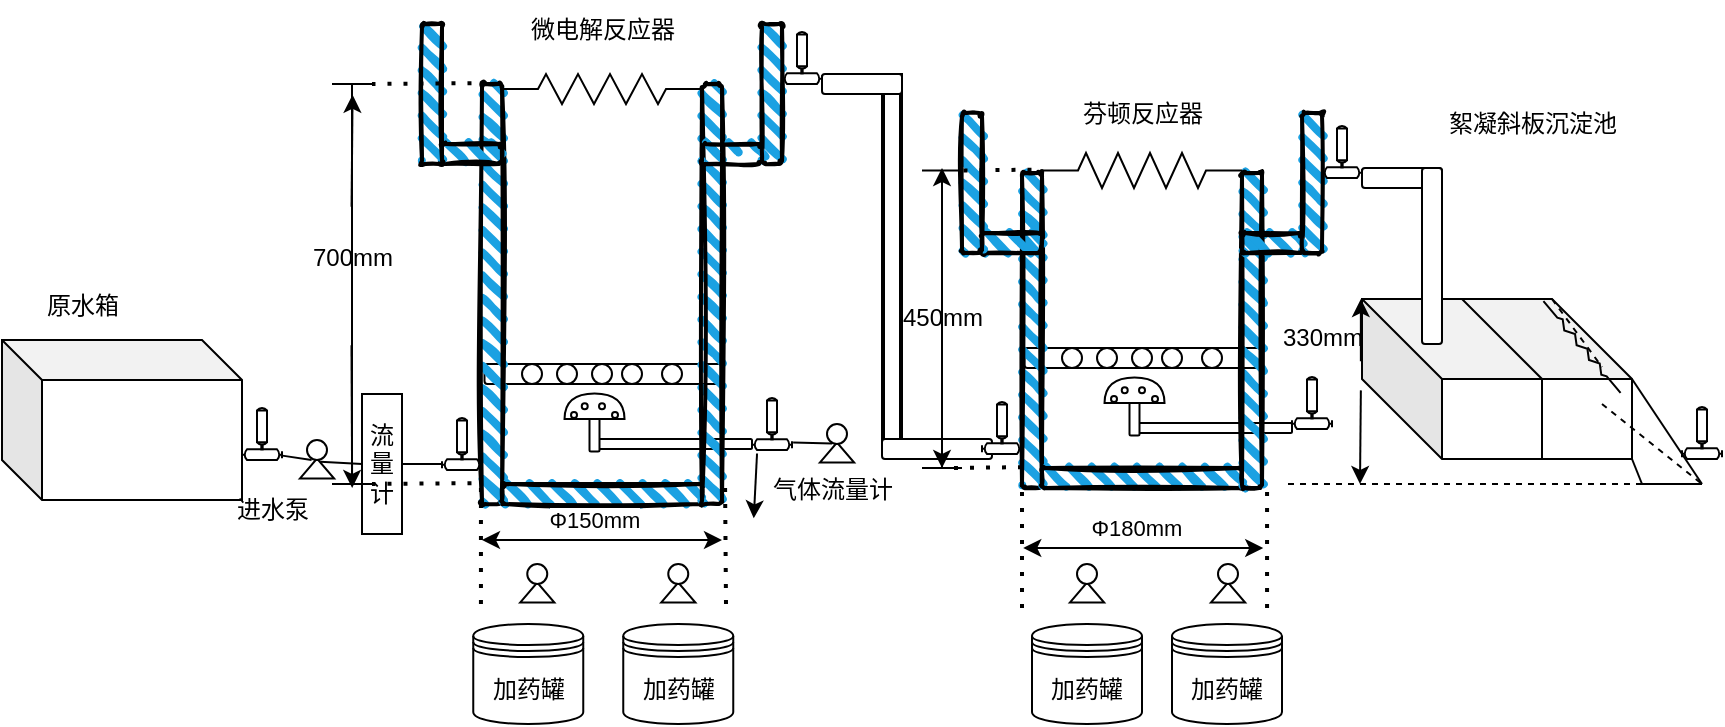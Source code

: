 <mxfile version="24.2.8" type="github">
  <diagram name="第 1 页" id="vfNwCYuGRLdU5hUFA7Me">
    <mxGraphModel dx="614" dy="2197" grid="1" gridSize="10" guides="1" tooltips="1" connect="1" arrows="1" fold="1" page="1" pageScale="1" pageWidth="1200" pageHeight="1920" math="0" shadow="0">
      <root>
        <mxCell id="0" />
        <mxCell id="1" parent="0" />
        <mxCell id="oiqnkyGdKJSnwHeWL_rj-48" value="" style="rounded=1;whiteSpace=wrap;html=1;" vertex="1" parent="1">
          <mxGeometry x="331.25" y="180" width="118.75" height="10" as="geometry" />
        </mxCell>
        <mxCell id="oiqnkyGdKJSnwHeWL_rj-46" value="" style="rounded=1;whiteSpace=wrap;html=1;" vertex="1" parent="1">
          <mxGeometry x="385" y="217.5" width="80" height="5" as="geometry" />
        </mxCell>
        <mxCell id="oiqnkyGdKJSnwHeWL_rj-1" value="" style="shape=cube;whiteSpace=wrap;html=1;boundedLbl=1;backgroundOutline=1;darkOpacity=0.05;darkOpacity2=0.1;" vertex="1" parent="1">
          <mxGeometry x="90" y="168" width="120" height="80" as="geometry" />
        </mxCell>
        <mxCell id="oiqnkyGdKJSnwHeWL_rj-8" value="" style="group" vertex="1" connectable="0" parent="1">
          <mxGeometry x="240" y="218" width="15" height="20" as="geometry" />
        </mxCell>
        <mxCell id="oiqnkyGdKJSnwHeWL_rj-4" value="" style="triangle;whiteSpace=wrap;html=1;rotation=-90;" vertex="1" parent="oiqnkyGdKJSnwHeWL_rj-8">
          <mxGeometry x="2.5" y="5.714" width="10" height="17.143" as="geometry" />
        </mxCell>
        <mxCell id="oiqnkyGdKJSnwHeWL_rj-3" value="" style="ellipse;whiteSpace=wrap;html=1;aspect=fixed;" vertex="1" parent="oiqnkyGdKJSnwHeWL_rj-8">
          <mxGeometry x="2.5" width="10" height="10" as="geometry" />
        </mxCell>
        <mxCell id="oiqnkyGdKJSnwHeWL_rj-14" value="流量计" style="rounded=0;whiteSpace=wrap;html=1;" vertex="1" parent="1">
          <mxGeometry x="270" y="195" width="20" height="70" as="geometry" />
        </mxCell>
        <mxCell id="oiqnkyGdKJSnwHeWL_rj-15" value="" style="rounded=1;whiteSpace=wrap;html=1;strokeWidth=2;fillWeight=4;hachureGap=8;hachureAngle=45;fillColor=#1ba1e2;sketch=1;" vertex="1" parent="1">
          <mxGeometry x="330" y="40" width="10" height="210" as="geometry" />
        </mxCell>
        <mxCell id="oiqnkyGdKJSnwHeWL_rj-16" value="" style="rounded=1;whiteSpace=wrap;html=1;strokeWidth=2;fillWeight=4;hachureGap=8;hachureAngle=45;fillColor=#1ba1e2;sketch=1;" vertex="1" parent="1">
          <mxGeometry x="310" y="70" width="30" height="10" as="geometry" />
        </mxCell>
        <mxCell id="oiqnkyGdKJSnwHeWL_rj-21" value="" style="rounded=1;whiteSpace=wrap;html=1;strokeWidth=2;fillWeight=4;hachureGap=8;hachureAngle=45;fillColor=#1ba1e2;sketch=1;" vertex="1" parent="1">
          <mxGeometry x="340" y="240" width="100" height="10" as="geometry" />
        </mxCell>
        <mxCell id="oiqnkyGdKJSnwHeWL_rj-22" value="" style="rounded=1;whiteSpace=wrap;html=1;strokeWidth=2;fillWeight=4;hachureGap=8;hachureAngle=45;fillColor=#1ba1e2;sketch=1;" vertex="1" parent="1">
          <mxGeometry x="440" y="40" width="10" height="210" as="geometry" />
        </mxCell>
        <mxCell id="oiqnkyGdKJSnwHeWL_rj-24" value="" style="rounded=1;whiteSpace=wrap;html=1;strokeWidth=2;fillWeight=4;hachureGap=8;hachureAngle=45;fillColor=#1ba1e2;sketch=1;" vertex="1" parent="1">
          <mxGeometry x="300" y="10" width="10" height="70" as="geometry" />
        </mxCell>
        <mxCell id="oiqnkyGdKJSnwHeWL_rj-25" value="" style="rounded=1;whiteSpace=wrap;html=1;strokeWidth=2;fillWeight=4;hachureGap=8;hachureAngle=45;fillColor=#1ba1e2;sketch=1;" vertex="1" parent="1">
          <mxGeometry x="470" y="10" width="10" height="70" as="geometry" />
        </mxCell>
        <mxCell id="oiqnkyGdKJSnwHeWL_rj-26" value="" style="rounded=1;whiteSpace=wrap;html=1;strokeWidth=2;fillWeight=4;hachureGap=8;hachureAngle=45;fillColor=#1ba1e2;sketch=1;" vertex="1" parent="1">
          <mxGeometry x="440" y="70" width="30" height="10" as="geometry" />
        </mxCell>
        <mxCell id="oiqnkyGdKJSnwHeWL_rj-29" value="" style="pointerEvents=1;verticalLabelPosition=bottom;shadow=0;dashed=0;align=center;html=1;verticalAlign=top;shape=mxgraph.electrical.resistors.resistor_2;" vertex="1" parent="1">
          <mxGeometry x="340" y="35" width="100" height="15" as="geometry" />
        </mxCell>
        <mxCell id="oiqnkyGdKJSnwHeWL_rj-31" value="" style="shape=mxgraph.pid.pumps.vertical_pump;html=1;pointerEvents=1;align=center;verticalLabelPosition=bottom;verticalAlign=top;dashed=0;" vertex="1" parent="1">
          <mxGeometry x="210" y="202" width="20" height="26" as="geometry" />
        </mxCell>
        <mxCell id="oiqnkyGdKJSnwHeWL_rj-32" value="" style="endArrow=none;html=1;rounded=0;entryX=0.923;entryY=0.342;entryDx=0;entryDy=0;entryPerimeter=0;exitX=0.965;exitY=0.911;exitDx=0;exitDy=0;exitPerimeter=0;" edge="1" parent="1" source="oiqnkyGdKJSnwHeWL_rj-31" target="oiqnkyGdKJSnwHeWL_rj-4">
          <mxGeometry width="50" height="50" relative="1" as="geometry">
            <mxPoint x="230" y="227.44" as="sourcePoint" />
            <mxPoint x="240" y="227.86" as="targetPoint" />
          </mxGeometry>
        </mxCell>
        <mxCell id="oiqnkyGdKJSnwHeWL_rj-34" value="" style="shape=mxgraph.pid.pumps.vertical_pump;html=1;pointerEvents=1;align=center;verticalLabelPosition=bottom;verticalAlign=top;dashed=0;" vertex="1" parent="1">
          <mxGeometry x="310" y="207" width="20" height="26" as="geometry" />
        </mxCell>
        <mxCell id="oiqnkyGdKJSnwHeWL_rj-35" value="" style="endArrow=none;html=1;rounded=0;exitX=1;exitY=0.5;exitDx=0;exitDy=0;" edge="1" parent="1" source="oiqnkyGdKJSnwHeWL_rj-14">
          <mxGeometry width="50" height="50" relative="1" as="geometry">
            <mxPoint x="300" y="230" as="sourcePoint" />
            <mxPoint x="310" y="230.0" as="targetPoint" />
          </mxGeometry>
        </mxCell>
        <mxCell id="oiqnkyGdKJSnwHeWL_rj-37" value="" style="group" vertex="1" connectable="0" parent="1">
          <mxGeometry x="500" y="210" width="15" height="20" as="geometry" />
        </mxCell>
        <mxCell id="oiqnkyGdKJSnwHeWL_rj-38" value="" style="triangle;whiteSpace=wrap;html=1;rotation=-90;" vertex="1" parent="oiqnkyGdKJSnwHeWL_rj-37">
          <mxGeometry x="2.5" y="5.714" width="10" height="17.143" as="geometry" />
        </mxCell>
        <mxCell id="oiqnkyGdKJSnwHeWL_rj-39" value="" style="ellipse;whiteSpace=wrap;html=1;aspect=fixed;" vertex="1" parent="oiqnkyGdKJSnwHeWL_rj-37">
          <mxGeometry x="2.5" width="10" height="10" as="geometry" />
        </mxCell>
        <mxCell id="oiqnkyGdKJSnwHeWL_rj-40" value="" style="shape=mxgraph.pid.pumps.vertical_pump;html=1;pointerEvents=1;align=center;verticalLabelPosition=bottom;verticalAlign=top;dashed=0;" vertex="1" parent="1">
          <mxGeometry x="465" y="197" width="20" height="26" as="geometry" />
        </mxCell>
        <mxCell id="oiqnkyGdKJSnwHeWL_rj-43" value="" style="endArrow=none;html=1;rounded=0;exitX=1.028;exitY=0.856;exitDx=0;exitDy=0;exitPerimeter=0;" edge="1" parent="1" source="oiqnkyGdKJSnwHeWL_rj-40">
          <mxGeometry width="50" height="50" relative="1" as="geometry">
            <mxPoint x="490" y="220" as="sourcePoint" />
            <mxPoint x="505" y="219.72" as="targetPoint" />
          </mxGeometry>
        </mxCell>
        <mxCell id="oiqnkyGdKJSnwHeWL_rj-47" value="" style="rounded=1;whiteSpace=wrap;html=1;rotation=-90;" vertex="1" parent="1">
          <mxGeometry x="377.5" y="212.5" width="17.5" height="5" as="geometry" />
        </mxCell>
        <mxCell id="oiqnkyGdKJSnwHeWL_rj-49" value="" style="ellipse;whiteSpace=wrap;html=1;aspect=fixed;" vertex="1" parent="1">
          <mxGeometry x="350" y="180" width="10" height="10" as="geometry" />
        </mxCell>
        <mxCell id="oiqnkyGdKJSnwHeWL_rj-50" value="" style="ellipse;whiteSpace=wrap;html=1;aspect=fixed;" vertex="1" parent="1">
          <mxGeometry x="367.5" y="180" width="10" height="10" as="geometry" />
        </mxCell>
        <mxCell id="oiqnkyGdKJSnwHeWL_rj-51" value="" style="ellipse;whiteSpace=wrap;html=1;aspect=fixed;" vertex="1" parent="1">
          <mxGeometry x="385" y="180" width="10" height="10" as="geometry" />
        </mxCell>
        <mxCell id="oiqnkyGdKJSnwHeWL_rj-52" value="" style="ellipse;whiteSpace=wrap;html=1;aspect=fixed;" vertex="1" parent="1">
          <mxGeometry x="400" y="180" width="10" height="10" as="geometry" />
        </mxCell>
        <mxCell id="oiqnkyGdKJSnwHeWL_rj-53" value="" style="ellipse;whiteSpace=wrap;html=1;aspect=fixed;" vertex="1" parent="1">
          <mxGeometry x="420" y="180" width="10" height="10" as="geometry" />
        </mxCell>
        <mxCell id="oiqnkyGdKJSnwHeWL_rj-54" value="" style="shape=or;whiteSpace=wrap;html=1;rotation=-90;" vertex="1" parent="1">
          <mxGeometry x="379.86" y="186.11" width="12.8" height="30" as="geometry" />
        </mxCell>
        <mxCell id="oiqnkyGdKJSnwHeWL_rj-55" value="" style="ellipse;whiteSpace=wrap;html=1;aspect=fixed;" vertex="1" parent="1">
          <mxGeometry x="374.5" y="204" width="3" height="3" as="geometry" />
        </mxCell>
        <mxCell id="oiqnkyGdKJSnwHeWL_rj-56" value="" style="ellipse;whiteSpace=wrap;html=1;aspect=fixed;" vertex="1" parent="1">
          <mxGeometry x="379.86" y="199.61" width="3" height="3" as="geometry" />
        </mxCell>
        <mxCell id="oiqnkyGdKJSnwHeWL_rj-57" value="" style="ellipse;whiteSpace=wrap;html=1;aspect=fixed;" vertex="1" parent="1">
          <mxGeometry x="388.5" y="199.61" width="3" height="3" as="geometry" />
        </mxCell>
        <mxCell id="oiqnkyGdKJSnwHeWL_rj-58" value="" style="ellipse;whiteSpace=wrap;html=1;aspect=fixed;" vertex="1" parent="1">
          <mxGeometry x="395" y="204" width="3" height="3" as="geometry" />
        </mxCell>
        <mxCell id="oiqnkyGdKJSnwHeWL_rj-59" value="" style="shape=mxgraph.pid.pumps.vertical_pump;html=1;pointerEvents=1;align=center;verticalLabelPosition=bottom;verticalAlign=top;dashed=0;" vertex="1" parent="1">
          <mxGeometry x="480" y="14" width="20" height="26" as="geometry" />
        </mxCell>
        <mxCell id="oiqnkyGdKJSnwHeWL_rj-60" value="" style="shape=process;whiteSpace=wrap;html=1;backgroundOutline=1;" vertex="1" parent="1">
          <mxGeometry x="530" y="35" width="10" height="185" as="geometry" />
        </mxCell>
        <mxCell id="oiqnkyGdKJSnwHeWL_rj-62" value="" style="rounded=1;whiteSpace=wrap;html=1;" vertex="1" parent="1">
          <mxGeometry x="500" y="35" width="40" height="10" as="geometry" />
        </mxCell>
        <mxCell id="oiqnkyGdKJSnwHeWL_rj-63" value="" style="rounded=1;whiteSpace=wrap;html=1;" vertex="1" parent="1">
          <mxGeometry x="530" y="217.5" width="55" height="10" as="geometry" />
        </mxCell>
        <mxCell id="oiqnkyGdKJSnwHeWL_rj-66" value="" style="rounded=1;whiteSpace=wrap;html=1;" vertex="1" parent="1">
          <mxGeometry x="601.25" y="172" width="118.75" height="10" as="geometry" />
        </mxCell>
        <mxCell id="oiqnkyGdKJSnwHeWL_rj-67" value="" style="rounded=1;whiteSpace=wrap;html=1;" vertex="1" parent="1">
          <mxGeometry x="655" y="209.5" width="80" height="5" as="geometry" />
        </mxCell>
        <mxCell id="oiqnkyGdKJSnwHeWL_rj-68" value="" style="rounded=1;whiteSpace=wrap;html=1;strokeWidth=2;fillWeight=4;hachureGap=8;hachureAngle=45;fillColor=#1ba1e2;sketch=1;" vertex="1" parent="1">
          <mxGeometry x="600" y="84.5" width="10" height="157.5" as="geometry" />
        </mxCell>
        <mxCell id="oiqnkyGdKJSnwHeWL_rj-69" value="" style="rounded=1;whiteSpace=wrap;html=1;strokeWidth=2;fillWeight=4;hachureGap=8;hachureAngle=45;fillColor=#1ba1e2;sketch=1;" vertex="1" parent="1">
          <mxGeometry x="580" y="114.5" width="30" height="10" as="geometry" />
        </mxCell>
        <mxCell id="oiqnkyGdKJSnwHeWL_rj-70" value="" style="rounded=1;whiteSpace=wrap;html=1;strokeWidth=2;fillWeight=4;hachureGap=8;hachureAngle=45;fillColor=#1ba1e2;sketch=1;" vertex="1" parent="1">
          <mxGeometry x="610" y="232" width="100" height="10" as="geometry" />
        </mxCell>
        <mxCell id="oiqnkyGdKJSnwHeWL_rj-71" value="" style="rounded=1;whiteSpace=wrap;html=1;strokeWidth=2;fillWeight=4;hachureGap=8;hachureAngle=45;fillColor=#1ba1e2;sketch=1;" vertex="1" parent="1">
          <mxGeometry x="710" y="84.5" width="10" height="157.5" as="geometry" />
        </mxCell>
        <mxCell id="oiqnkyGdKJSnwHeWL_rj-72" value="" style="rounded=1;whiteSpace=wrap;html=1;strokeWidth=2;fillWeight=4;hachureGap=8;hachureAngle=45;fillColor=#1ba1e2;sketch=1;" vertex="1" parent="1">
          <mxGeometry x="570" y="54.5" width="10" height="70" as="geometry" />
        </mxCell>
        <mxCell id="oiqnkyGdKJSnwHeWL_rj-73" value="" style="rounded=1;whiteSpace=wrap;html=1;strokeWidth=2;fillWeight=4;hachureGap=8;hachureAngle=45;fillColor=#1ba1e2;sketch=1;" vertex="1" parent="1">
          <mxGeometry x="740" y="54.5" width="10" height="70" as="geometry" />
        </mxCell>
        <mxCell id="oiqnkyGdKJSnwHeWL_rj-74" value="" style="rounded=1;whiteSpace=wrap;html=1;strokeWidth=2;fillWeight=4;hachureGap=8;hachureAngle=45;fillColor=#1ba1e2;sketch=1;" vertex="1" parent="1">
          <mxGeometry x="710" y="114.5" width="30" height="10" as="geometry" />
        </mxCell>
        <mxCell id="oiqnkyGdKJSnwHeWL_rj-75" value="" style="pointerEvents=1;verticalLabelPosition=bottom;shadow=0;dashed=0;align=center;html=1;verticalAlign=top;shape=mxgraph.electrical.resistors.resistor_2;" vertex="1" parent="1">
          <mxGeometry x="610" y="74.5" width="100" height="17.5" as="geometry" />
        </mxCell>
        <mxCell id="oiqnkyGdKJSnwHeWL_rj-76" value="" style="shape=mxgraph.pid.pumps.vertical_pump;html=1;pointerEvents=1;align=center;verticalLabelPosition=bottom;verticalAlign=top;dashed=0;" vertex="1" parent="1">
          <mxGeometry x="580" y="199" width="20" height="26" as="geometry" />
        </mxCell>
        <mxCell id="oiqnkyGdKJSnwHeWL_rj-77" value="" style="shape=mxgraph.pid.pumps.vertical_pump;html=1;pointerEvents=1;align=center;verticalLabelPosition=bottom;verticalAlign=top;dashed=0;" vertex="1" parent="1">
          <mxGeometry x="735" y="186.5" width="20" height="26" as="geometry" />
        </mxCell>
        <mxCell id="oiqnkyGdKJSnwHeWL_rj-78" value="" style="rounded=1;whiteSpace=wrap;html=1;rotation=-90;" vertex="1" parent="1">
          <mxGeometry x="647.5" y="204.5" width="17.5" height="5" as="geometry" />
        </mxCell>
        <mxCell id="oiqnkyGdKJSnwHeWL_rj-79" value="" style="ellipse;whiteSpace=wrap;html=1;aspect=fixed;" vertex="1" parent="1">
          <mxGeometry x="620" y="172" width="10" height="10" as="geometry" />
        </mxCell>
        <mxCell id="oiqnkyGdKJSnwHeWL_rj-80" value="" style="ellipse;whiteSpace=wrap;html=1;aspect=fixed;" vertex="1" parent="1">
          <mxGeometry x="637.5" y="172" width="10" height="10" as="geometry" />
        </mxCell>
        <mxCell id="oiqnkyGdKJSnwHeWL_rj-81" value="" style="ellipse;whiteSpace=wrap;html=1;aspect=fixed;" vertex="1" parent="1">
          <mxGeometry x="655" y="172" width="10" height="10" as="geometry" />
        </mxCell>
        <mxCell id="oiqnkyGdKJSnwHeWL_rj-82" value="" style="ellipse;whiteSpace=wrap;html=1;aspect=fixed;" vertex="1" parent="1">
          <mxGeometry x="670" y="172" width="10" height="10" as="geometry" />
        </mxCell>
        <mxCell id="oiqnkyGdKJSnwHeWL_rj-83" value="" style="ellipse;whiteSpace=wrap;html=1;aspect=fixed;" vertex="1" parent="1">
          <mxGeometry x="690" y="172" width="10" height="10" as="geometry" />
        </mxCell>
        <mxCell id="oiqnkyGdKJSnwHeWL_rj-84" value="" style="shape=or;whiteSpace=wrap;html=1;rotation=-90;" vertex="1" parent="1">
          <mxGeometry x="649.86" y="178.11" width="12.8" height="30" as="geometry" />
        </mxCell>
        <mxCell id="oiqnkyGdKJSnwHeWL_rj-85" value="" style="ellipse;whiteSpace=wrap;html=1;aspect=fixed;" vertex="1" parent="1">
          <mxGeometry x="644.5" y="196" width="3" height="3" as="geometry" />
        </mxCell>
        <mxCell id="oiqnkyGdKJSnwHeWL_rj-86" value="" style="ellipse;whiteSpace=wrap;html=1;aspect=fixed;" vertex="1" parent="1">
          <mxGeometry x="649.86" y="191.61" width="3" height="3" as="geometry" />
        </mxCell>
        <mxCell id="oiqnkyGdKJSnwHeWL_rj-87" value="" style="ellipse;whiteSpace=wrap;html=1;aspect=fixed;" vertex="1" parent="1">
          <mxGeometry x="658.5" y="191.61" width="3" height="3" as="geometry" />
        </mxCell>
        <mxCell id="oiqnkyGdKJSnwHeWL_rj-88" value="" style="ellipse;whiteSpace=wrap;html=1;aspect=fixed;" vertex="1" parent="1">
          <mxGeometry x="665" y="196" width="3" height="3" as="geometry" />
        </mxCell>
        <mxCell id="oiqnkyGdKJSnwHeWL_rj-89" value="" style="shape=crossbar;whiteSpace=wrap;html=1;rounded=1;direction=south;" vertex="1" parent="1">
          <mxGeometry x="255" y="40" width="20" height="200" as="geometry" />
        </mxCell>
        <mxCell id="oiqnkyGdKJSnwHeWL_rj-93" value="700mm" style="text;html=1;align=center;verticalAlign=middle;resizable=0;points=[];autosize=1;strokeColor=none;fillColor=none;" vertex="1" parent="1">
          <mxGeometry x="235" y="112" width="60" height="30" as="geometry" />
        </mxCell>
        <mxCell id="oiqnkyGdKJSnwHeWL_rj-94" value="" style="endArrow=classic;html=1;rounded=0;entryX=0.027;entryY=0.486;entryDx=0;entryDy=0;entryPerimeter=0;exitX=0.307;exitY=0.511;exitDx=0;exitDy=0;exitPerimeter=0;" edge="1" parent="1" source="oiqnkyGdKJSnwHeWL_rj-89" target="oiqnkyGdKJSnwHeWL_rj-89">
          <mxGeometry width="50" height="50" relative="1" as="geometry">
            <mxPoint x="430" y="100" as="sourcePoint" />
            <mxPoint x="370" y="70" as="targetPoint" />
          </mxGeometry>
        </mxCell>
        <mxCell id="oiqnkyGdKJSnwHeWL_rj-95" value="" style="endArrow=classic;html=1;rounded=0;exitX=0.653;exitY=0.513;exitDx=0;exitDy=0;exitPerimeter=0;entryX=1.01;entryY=0.496;entryDx=0;entryDy=0;entryPerimeter=0;" edge="1" parent="1" source="oiqnkyGdKJSnwHeWL_rj-89" target="oiqnkyGdKJSnwHeWL_rj-89">
          <mxGeometry width="50" height="50" relative="1" as="geometry">
            <mxPoint x="310" y="216.11" as="sourcePoint" />
            <mxPoint x="300" y="250" as="targetPoint" />
          </mxGeometry>
        </mxCell>
        <mxCell id="oiqnkyGdKJSnwHeWL_rj-96" value="" style="shape=crossbar;whiteSpace=wrap;html=1;rounded=1;direction=south;" vertex="1" parent="1">
          <mxGeometry x="550" y="83.25" width="20" height="148.75" as="geometry" />
        </mxCell>
        <mxCell id="oiqnkyGdKJSnwHeWL_rj-98" value="" style="endArrow=classic;startArrow=classic;html=1;rounded=0;" edge="1" parent="1">
          <mxGeometry width="50" height="50" relative="1" as="geometry">
            <mxPoint x="330" y="268" as="sourcePoint" />
            <mxPoint x="450" y="268" as="targetPoint" />
          </mxGeometry>
        </mxCell>
        <mxCell id="oiqnkyGdKJSnwHeWL_rj-101" value="Φ150mm" style="edgeLabel;html=1;align=center;verticalAlign=middle;resizable=0;points=[];" vertex="1" connectable="0" parent="oiqnkyGdKJSnwHeWL_rj-98">
          <mxGeometry x="0.204" y="-3" relative="1" as="geometry">
            <mxPoint x="-16" y="-13" as="offset" />
          </mxGeometry>
        </mxCell>
        <mxCell id="oiqnkyGdKJSnwHeWL_rj-99" value="" style="endArrow=none;dashed=1;html=1;dashPattern=1 3;strokeWidth=2;rounded=0;entryX=1.153;entryY=0.954;entryDx=0;entryDy=0;entryPerimeter=0;" edge="1" parent="1" target="oiqnkyGdKJSnwHeWL_rj-22">
          <mxGeometry width="50" height="50" relative="1" as="geometry">
            <mxPoint x="452" y="300" as="sourcePoint" />
            <mxPoint x="490" y="240" as="targetPoint" />
          </mxGeometry>
        </mxCell>
        <mxCell id="oiqnkyGdKJSnwHeWL_rj-100" value="" style="endArrow=none;dashed=1;html=1;dashPattern=1 3;strokeWidth=2;rounded=0;entryX=1.153;entryY=0.954;entryDx=0;entryDy=0;entryPerimeter=0;" edge="1" parent="1">
          <mxGeometry width="50" height="50" relative="1" as="geometry">
            <mxPoint x="329.47" y="300" as="sourcePoint" />
            <mxPoint x="329.47" y="240" as="targetPoint" />
          </mxGeometry>
        </mxCell>
        <mxCell id="oiqnkyGdKJSnwHeWL_rj-103" value="" style="endArrow=classic;startArrow=classic;html=1;rounded=0;" edge="1" parent="1">
          <mxGeometry width="50" height="50" relative="1" as="geometry">
            <mxPoint x="600.62" y="272" as="sourcePoint" />
            <mxPoint x="720.62" y="272" as="targetPoint" />
          </mxGeometry>
        </mxCell>
        <mxCell id="oiqnkyGdKJSnwHeWL_rj-104" value="Φ180mm" style="edgeLabel;html=1;align=center;verticalAlign=middle;resizable=0;points=[];" vertex="1" connectable="0" parent="oiqnkyGdKJSnwHeWL_rj-103">
          <mxGeometry x="0.204" y="-3" relative="1" as="geometry">
            <mxPoint x="-16" y="-13" as="offset" />
          </mxGeometry>
        </mxCell>
        <mxCell id="oiqnkyGdKJSnwHeWL_rj-105" value="" style="endArrow=none;dashed=1;html=1;dashPattern=1 3;strokeWidth=2;rounded=0;entryX=1.153;entryY=0.954;entryDx=0;entryDy=0;entryPerimeter=0;" edge="1" parent="1">
          <mxGeometry width="50" height="50" relative="1" as="geometry">
            <mxPoint x="722.53" y="302" as="sourcePoint" />
            <mxPoint x="722.53" y="242" as="targetPoint" />
          </mxGeometry>
        </mxCell>
        <mxCell id="oiqnkyGdKJSnwHeWL_rj-106" value="" style="endArrow=none;dashed=1;html=1;dashPattern=1 3;strokeWidth=2;rounded=0;entryX=1.153;entryY=0.954;entryDx=0;entryDy=0;entryPerimeter=0;" edge="1" parent="1">
          <mxGeometry width="50" height="50" relative="1" as="geometry">
            <mxPoint x="600" y="302" as="sourcePoint" />
            <mxPoint x="600" y="242" as="targetPoint" />
          </mxGeometry>
        </mxCell>
        <mxCell id="oiqnkyGdKJSnwHeWL_rj-107" value="微电解反应器" style="text;html=1;align=center;verticalAlign=middle;resizable=0;points=[];autosize=1;strokeColor=none;fillColor=none;" vertex="1" parent="1">
          <mxGeometry x="340" y="-2" width="100" height="30" as="geometry" />
        </mxCell>
        <mxCell id="oiqnkyGdKJSnwHeWL_rj-108" value="芬顿反应器" style="text;html=1;align=center;verticalAlign=middle;resizable=0;points=[];autosize=1;strokeColor=none;fillColor=none;" vertex="1" parent="1">
          <mxGeometry x="620" y="40" width="80" height="30" as="geometry" />
        </mxCell>
        <mxCell id="oiqnkyGdKJSnwHeWL_rj-109" value="气体流量计" style="text;html=1;align=center;verticalAlign=middle;resizable=0;points=[];autosize=1;strokeColor=none;fillColor=none;" vertex="1" parent="1">
          <mxGeometry x="465" y="227.5" width="80" height="30" as="geometry" />
        </mxCell>
        <mxCell id="oiqnkyGdKJSnwHeWL_rj-110" value="" style="endArrow=classic;html=1;rounded=0;exitX=0.126;exitY=1.067;exitDx=0;exitDy=0;exitPerimeter=0;entryX=0.011;entryY=0.989;entryDx=0;entryDy=0;entryPerimeter=0;" edge="1" parent="1" source="oiqnkyGdKJSnwHeWL_rj-40" target="oiqnkyGdKJSnwHeWL_rj-109">
          <mxGeometry width="50" height="50" relative="1" as="geometry">
            <mxPoint x="500" y="210" as="sourcePoint" />
            <mxPoint x="490" y="280" as="targetPoint" />
          </mxGeometry>
        </mxCell>
        <mxCell id="oiqnkyGdKJSnwHeWL_rj-111" value="450mm" style="text;html=1;align=center;verticalAlign=middle;resizable=0;points=[];autosize=1;strokeColor=none;fillColor=none;" vertex="1" parent="1">
          <mxGeometry x="530" y="142" width="60" height="30" as="geometry" />
        </mxCell>
        <mxCell id="oiqnkyGdKJSnwHeWL_rj-112" value="" style="endArrow=classic;html=1;rounded=0;exitX=0.307;exitY=0.511;exitDx=0;exitDy=0;exitPerimeter=0;" edge="1" parent="1">
          <mxGeometry width="50" height="50" relative="1" as="geometry">
            <mxPoint x="560" y="113.13" as="sourcePoint" />
            <mxPoint x="560" y="82" as="targetPoint" />
          </mxGeometry>
        </mxCell>
        <mxCell id="oiqnkyGdKJSnwHeWL_rj-113" value="" style="endArrow=classic;html=1;rounded=0;exitX=0.653;exitY=0.513;exitDx=0;exitDy=0;exitPerimeter=0;entryX=1;entryY=0.5;entryDx=0;entryDy=0;entryPerimeter=0;" edge="1" parent="1" target="oiqnkyGdKJSnwHeWL_rj-96">
          <mxGeometry width="50" height="50" relative="1" as="geometry">
            <mxPoint x="560" y="179.13" as="sourcePoint" />
            <mxPoint x="560" y="245.13" as="targetPoint" />
          </mxGeometry>
        </mxCell>
        <mxCell id="oiqnkyGdKJSnwHeWL_rj-115" value="" style="endArrow=none;dashed=1;html=1;dashPattern=1 3;strokeWidth=2;rounded=0;entryX=1;entryY=0;entryDx=0;entryDy=0;entryPerimeter=0;" edge="1" parent="1" target="oiqnkyGdKJSnwHeWL_rj-89">
          <mxGeometry width="50" height="50" relative="1" as="geometry">
            <mxPoint x="324.74" y="239.57" as="sourcePoint" />
            <mxPoint x="300" y="240" as="targetPoint" />
          </mxGeometry>
        </mxCell>
        <mxCell id="oiqnkyGdKJSnwHeWL_rj-118" value="" style="endArrow=none;dashed=1;html=1;dashPattern=1 3;strokeWidth=2;rounded=0;entryX=1;entryY=0;entryDx=0;entryDy=0;entryPerimeter=0;" edge="1" parent="1">
          <mxGeometry width="50" height="50" relative="1" as="geometry">
            <mxPoint x="600" y="231.57" as="sourcePoint" />
            <mxPoint x="565.26" y="232" as="targetPoint" />
          </mxGeometry>
        </mxCell>
        <mxCell id="oiqnkyGdKJSnwHeWL_rj-120" value="" style="endArrow=none;dashed=1;html=1;dashPattern=1 3;strokeWidth=2;rounded=0;entryX=0;entryY=0;entryDx=0;entryDy=0;entryPerimeter=0;" edge="1" parent="1" target="oiqnkyGdKJSnwHeWL_rj-89">
          <mxGeometry width="50" height="50" relative="1" as="geometry">
            <mxPoint x="324.74" y="39.57" as="sourcePoint" />
            <mxPoint x="290" y="40" as="targetPoint" />
          </mxGeometry>
        </mxCell>
        <mxCell id="oiqnkyGdKJSnwHeWL_rj-121" value="" style="endArrow=none;dashed=1;html=1;dashPattern=1 3;strokeWidth=2;rounded=0;entryX=1;entryY=0;entryDx=0;entryDy=0;entryPerimeter=0;" edge="1" parent="1">
          <mxGeometry width="50" height="50" relative="1" as="geometry">
            <mxPoint x="604.74" y="82.82" as="sourcePoint" />
            <mxPoint x="570" y="83.25" as="targetPoint" />
          </mxGeometry>
        </mxCell>
        <mxCell id="oiqnkyGdKJSnwHeWL_rj-122" value="原水箱" style="text;html=1;align=center;verticalAlign=middle;resizable=0;points=[];autosize=1;strokeColor=none;fillColor=none;" vertex="1" parent="1">
          <mxGeometry x="100" y="136" width="60" height="30" as="geometry" />
        </mxCell>
        <mxCell id="oiqnkyGdKJSnwHeWL_rj-123" value="进水泵" style="text;html=1;align=center;verticalAlign=middle;resizable=0;points=[];autosize=1;strokeColor=none;fillColor=none;" vertex="1" parent="1">
          <mxGeometry x="195" y="238" width="60" height="30" as="geometry" />
        </mxCell>
        <mxCell id="oiqnkyGdKJSnwHeWL_rj-124" value="" style="endArrow=none;html=1;rounded=0;entryX=0;entryY=0.5;entryDx=0;entryDy=0;exitX=0.667;exitY=1.084;exitDx=0;exitDy=0;exitPerimeter=0;" edge="1" parent="1" source="oiqnkyGdKJSnwHeWL_rj-3" target="oiqnkyGdKJSnwHeWL_rj-14">
          <mxGeometry width="50" height="50" relative="1" as="geometry">
            <mxPoint x="250" y="229" as="sourcePoint" />
            <mxPoint x="266" y="231" as="targetPoint" />
          </mxGeometry>
        </mxCell>
        <mxCell id="oiqnkyGdKJSnwHeWL_rj-125" value="加药罐" style="shape=datastore;whiteSpace=wrap;html=1;" vertex="1" parent="1">
          <mxGeometry x="325.63" y="310" width="55" height="50" as="geometry" />
        </mxCell>
        <mxCell id="oiqnkyGdKJSnwHeWL_rj-126" value="加药罐" style="shape=datastore;whiteSpace=wrap;html=1;" vertex="1" parent="1">
          <mxGeometry x="400.63" y="310" width="55" height="50" as="geometry" />
        </mxCell>
        <mxCell id="oiqnkyGdKJSnwHeWL_rj-127" value="加药罐" style="shape=datastore;whiteSpace=wrap;html=1;" vertex="1" parent="1">
          <mxGeometry x="605" y="310" width="55" height="50" as="geometry" />
        </mxCell>
        <mxCell id="oiqnkyGdKJSnwHeWL_rj-128" value="加药罐" style="shape=datastore;whiteSpace=wrap;html=1;" vertex="1" parent="1">
          <mxGeometry x="675" y="310" width="55" height="50" as="geometry" />
        </mxCell>
        <mxCell id="oiqnkyGdKJSnwHeWL_rj-130" value="" style="group" vertex="1" connectable="0" parent="1">
          <mxGeometry x="420.63" y="280" width="15" height="20" as="geometry" />
        </mxCell>
        <mxCell id="oiqnkyGdKJSnwHeWL_rj-131" value="" style="triangle;whiteSpace=wrap;html=1;rotation=-90;" vertex="1" parent="oiqnkyGdKJSnwHeWL_rj-130">
          <mxGeometry x="2.5" y="5.714" width="10" height="17.143" as="geometry" />
        </mxCell>
        <mxCell id="oiqnkyGdKJSnwHeWL_rj-132" value="" style="ellipse;whiteSpace=wrap;html=1;aspect=fixed;" vertex="1" parent="oiqnkyGdKJSnwHeWL_rj-130">
          <mxGeometry x="2.5" width="10" height="10" as="geometry" />
        </mxCell>
        <mxCell id="oiqnkyGdKJSnwHeWL_rj-133" value="" style="group" vertex="1" connectable="0" parent="1">
          <mxGeometry x="350.13" y="280" width="15" height="20" as="geometry" />
        </mxCell>
        <mxCell id="oiqnkyGdKJSnwHeWL_rj-134" value="" style="triangle;whiteSpace=wrap;html=1;rotation=-90;" vertex="1" parent="oiqnkyGdKJSnwHeWL_rj-133">
          <mxGeometry x="2.5" y="5.714" width="10" height="17.143" as="geometry" />
        </mxCell>
        <mxCell id="oiqnkyGdKJSnwHeWL_rj-135" value="" style="ellipse;whiteSpace=wrap;html=1;aspect=fixed;" vertex="1" parent="oiqnkyGdKJSnwHeWL_rj-133">
          <mxGeometry x="2.5" width="10" height="10" as="geometry" />
        </mxCell>
        <mxCell id="oiqnkyGdKJSnwHeWL_rj-136" value="" style="group" vertex="1" connectable="0" parent="1">
          <mxGeometry x="695.5" y="280" width="15" height="20" as="geometry" />
        </mxCell>
        <mxCell id="oiqnkyGdKJSnwHeWL_rj-137" value="" style="triangle;whiteSpace=wrap;html=1;rotation=-90;" vertex="1" parent="oiqnkyGdKJSnwHeWL_rj-136">
          <mxGeometry x="2.5" y="5.714" width="10" height="17.143" as="geometry" />
        </mxCell>
        <mxCell id="oiqnkyGdKJSnwHeWL_rj-138" value="" style="ellipse;whiteSpace=wrap;html=1;aspect=fixed;" vertex="1" parent="oiqnkyGdKJSnwHeWL_rj-136">
          <mxGeometry x="2.5" width="10" height="10" as="geometry" />
        </mxCell>
        <mxCell id="oiqnkyGdKJSnwHeWL_rj-139" value="" style="group" vertex="1" connectable="0" parent="1">
          <mxGeometry x="625" y="280" width="15" height="20" as="geometry" />
        </mxCell>
        <mxCell id="oiqnkyGdKJSnwHeWL_rj-140" value="" style="triangle;whiteSpace=wrap;html=1;rotation=-90;" vertex="1" parent="oiqnkyGdKJSnwHeWL_rj-139">
          <mxGeometry x="2.5" y="5.714" width="10" height="17.143" as="geometry" />
        </mxCell>
        <mxCell id="oiqnkyGdKJSnwHeWL_rj-141" value="" style="ellipse;whiteSpace=wrap;html=1;aspect=fixed;" vertex="1" parent="oiqnkyGdKJSnwHeWL_rj-139">
          <mxGeometry x="2.5" width="10" height="10" as="geometry" />
        </mxCell>
        <mxCell id="oiqnkyGdKJSnwHeWL_rj-142" value="絮凝斜板沉淀池" style="text;html=1;align=center;verticalAlign=middle;resizable=0;points=[];autosize=1;strokeColor=none;fillColor=none;" vertex="1" parent="1">
          <mxGeometry x="800" y="45" width="110" height="30" as="geometry" />
        </mxCell>
        <mxCell id="oiqnkyGdKJSnwHeWL_rj-143" value="" style="shape=mxgraph.pid.pumps.vertical_pump;html=1;pointerEvents=1;align=center;verticalLabelPosition=bottom;verticalAlign=top;dashed=0;" vertex="1" parent="1">
          <mxGeometry x="750" y="61" width="20" height="26" as="geometry" />
        </mxCell>
        <mxCell id="oiqnkyGdKJSnwHeWL_rj-144" value="" style="rounded=1;whiteSpace=wrap;html=1;" vertex="1" parent="1">
          <mxGeometry x="770" y="82" width="40" height="10" as="geometry" />
        </mxCell>
        <mxCell id="oiqnkyGdKJSnwHeWL_rj-149" value="" style="endArrow=none;dashed=1;html=1;rounded=0;entryX=2;entryY=0.987;entryDx=0;entryDy=0;entryPerimeter=0;" edge="1" parent="1" target="oiqnkyGdKJSnwHeWL_rj-71">
          <mxGeometry width="50" height="50" relative="1" as="geometry">
            <mxPoint x="910" y="240" as="sourcePoint" />
            <mxPoint x="770" y="240" as="targetPoint" />
          </mxGeometry>
        </mxCell>
        <mxCell id="oiqnkyGdKJSnwHeWL_rj-153" value="" style="group" vertex="1" connectable="0" parent="1">
          <mxGeometry x="770" y="147.5" width="140" height="80" as="geometry" />
        </mxCell>
        <mxCell id="oiqnkyGdKJSnwHeWL_rj-151" value="" style="shape=cube;whiteSpace=wrap;html=1;boundedLbl=1;backgroundOutline=1;darkOpacity=0.05;darkOpacity2=0.1;size=40;" vertex="1" parent="oiqnkyGdKJSnwHeWL_rj-153">
          <mxGeometry x="45" width="90" height="80" as="geometry" />
        </mxCell>
        <mxCell id="oiqnkyGdKJSnwHeWL_rj-152" value="" style="shape=cube;whiteSpace=wrap;html=1;boundedLbl=1;backgroundOutline=1;darkOpacity=0.05;darkOpacity2=0.1;size=40;" vertex="1" parent="oiqnkyGdKJSnwHeWL_rj-153">
          <mxGeometry width="90" height="80" as="geometry" />
        </mxCell>
        <mxCell id="oiqnkyGdKJSnwHeWL_rj-160" value="" style="endArrow=none;dashed=1;html=1;rounded=0;exitX=0;exitY=0;exitDx=50;exitDy=0;exitPerimeter=0;" edge="1" parent="oiqnkyGdKJSnwHeWL_rj-153" source="oiqnkyGdKJSnwHeWL_rj-151">
          <mxGeometry width="50" height="50" relative="1" as="geometry">
            <mxPoint x="80" as="sourcePoint" />
            <mxPoint x="120" y="34" as="targetPoint" />
          </mxGeometry>
        </mxCell>
        <mxCell id="oiqnkyGdKJSnwHeWL_rj-163" value="" style="pointerEvents=1;verticalLabelPosition=bottom;shadow=0;dashed=0;align=center;html=1;verticalAlign=top;shape=mxgraph.electrical.resistors.resistor_2;rotation=50;" vertex="1" parent="oiqnkyGdKJSnwHeWL_rj-153">
          <mxGeometry x="80" y="22.5" width="60" height="3" as="geometry" />
        </mxCell>
        <mxCell id="oiqnkyGdKJSnwHeWL_rj-165" value="" style="endArrow=classic;html=1;rounded=0;exitX=0.307;exitY=0.511;exitDx=0;exitDy=0;exitPerimeter=0;" edge="1" parent="oiqnkyGdKJSnwHeWL_rj-153">
          <mxGeometry width="50" height="50" relative="1" as="geometry">
            <mxPoint x="-0.57" y="31.13" as="sourcePoint" />
            <mxPoint x="-0.57" as="targetPoint" />
          </mxGeometry>
        </mxCell>
        <mxCell id="oiqnkyGdKJSnwHeWL_rj-166" value="" style="endArrow=classic;html=1;rounded=0;exitX=0.653;exitY=0.513;exitDx=0;exitDy=0;exitPerimeter=0;" edge="1" parent="oiqnkyGdKJSnwHeWL_rj-153">
          <mxGeometry width="50" height="50" relative="1" as="geometry">
            <mxPoint x="-0.57" y="45.69" as="sourcePoint" />
            <mxPoint x="-1" y="92.5" as="targetPoint" />
          </mxGeometry>
        </mxCell>
        <mxCell id="oiqnkyGdKJSnwHeWL_rj-146" value="" style="rounded=1;whiteSpace=wrap;html=1;" vertex="1" parent="1">
          <mxGeometry x="800" y="82" width="10" height="88" as="geometry" />
        </mxCell>
        <mxCell id="oiqnkyGdKJSnwHeWL_rj-154" value="" style="endArrow=none;html=1;rounded=0;entryX=0;entryY=0;entryDx=90;entryDy=40;entryPerimeter=0;" edge="1" parent="1" target="oiqnkyGdKJSnwHeWL_rj-151">
          <mxGeometry width="50" height="50" relative="1" as="geometry">
            <mxPoint x="940" y="240" as="sourcePoint" />
            <mxPoint x="960" y="160" as="targetPoint" />
          </mxGeometry>
        </mxCell>
        <mxCell id="oiqnkyGdKJSnwHeWL_rj-159" value="" style="endArrow=none;dashed=1;html=1;rounded=0;" edge="1" parent="1">
          <mxGeometry width="50" height="50" relative="1" as="geometry">
            <mxPoint x="890" y="200" as="sourcePoint" />
            <mxPoint x="940" y="240" as="targetPoint" />
          </mxGeometry>
        </mxCell>
        <mxCell id="oiqnkyGdKJSnwHeWL_rj-161" value="" style="shape=mxgraph.pid.pumps.vertical_pump;html=1;pointerEvents=1;align=center;verticalLabelPosition=bottom;verticalAlign=top;dashed=0;" vertex="1" parent="1">
          <mxGeometry x="930" y="201.5" width="20" height="26" as="geometry" />
        </mxCell>
        <mxCell id="oiqnkyGdKJSnwHeWL_rj-167" value="330mm" style="text;html=1;align=center;verticalAlign=middle;resizable=0;points=[];autosize=1;strokeColor=none;fillColor=none;" vertex="1" parent="1">
          <mxGeometry x="720" y="152" width="60" height="30" as="geometry" />
        </mxCell>
        <mxCell id="oiqnkyGdKJSnwHeWL_rj-168" value="" style="endArrow=none;html=1;rounded=0;" edge="1" parent="1">
          <mxGeometry width="50" height="50" relative="1" as="geometry">
            <mxPoint x="910" y="240" as="sourcePoint" />
            <mxPoint x="940" y="240" as="targetPoint" />
          </mxGeometry>
        </mxCell>
        <mxCell id="oiqnkyGdKJSnwHeWL_rj-169" value="" style="endArrow=none;html=1;rounded=0;exitX=1;exitY=1;exitDx=0;exitDy=0;exitPerimeter=0;" edge="1" parent="1" source="oiqnkyGdKJSnwHeWL_rj-151">
          <mxGeometry width="50" height="50" relative="1" as="geometry">
            <mxPoint x="910" y="230" as="sourcePoint" />
            <mxPoint x="910" y="240" as="targetPoint" />
          </mxGeometry>
        </mxCell>
      </root>
    </mxGraphModel>
  </diagram>
</mxfile>
